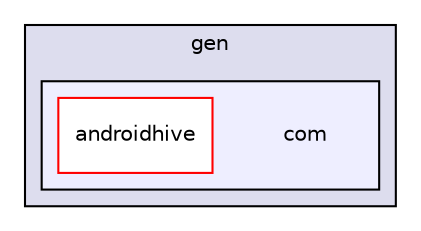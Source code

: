 digraph "Andriod/MapsDemo/gen/com" {
  compound=true
  node [ fontsize="10", fontname="Helvetica"];
  edge [ labelfontsize="10", labelfontname="Helvetica"];
  subgraph clusterdir_67b590966979382b81f11edf33de266d {
    graph [ bgcolor="#ddddee", pencolor="black", label="gen" fontname="Helvetica", fontsize="10", URL="dir_67b590966979382b81f11edf33de266d.html"]
  subgraph clusterdir_d75058a55f9e84bb7eeeba6a71772daa {
    graph [ bgcolor="#eeeeff", pencolor="black", label="" URL="dir_d75058a55f9e84bb7eeeba6a71772daa.html"];
    dir_d75058a55f9e84bb7eeeba6a71772daa [shape=plaintext label="com"];
    dir_9bbf05984e0e62001e8b0def2443abfc [shape=box label="androidhive" color="red" fillcolor="white" style="filled" URL="dir_9bbf05984e0e62001e8b0def2443abfc.html"];
  }
  }
}
